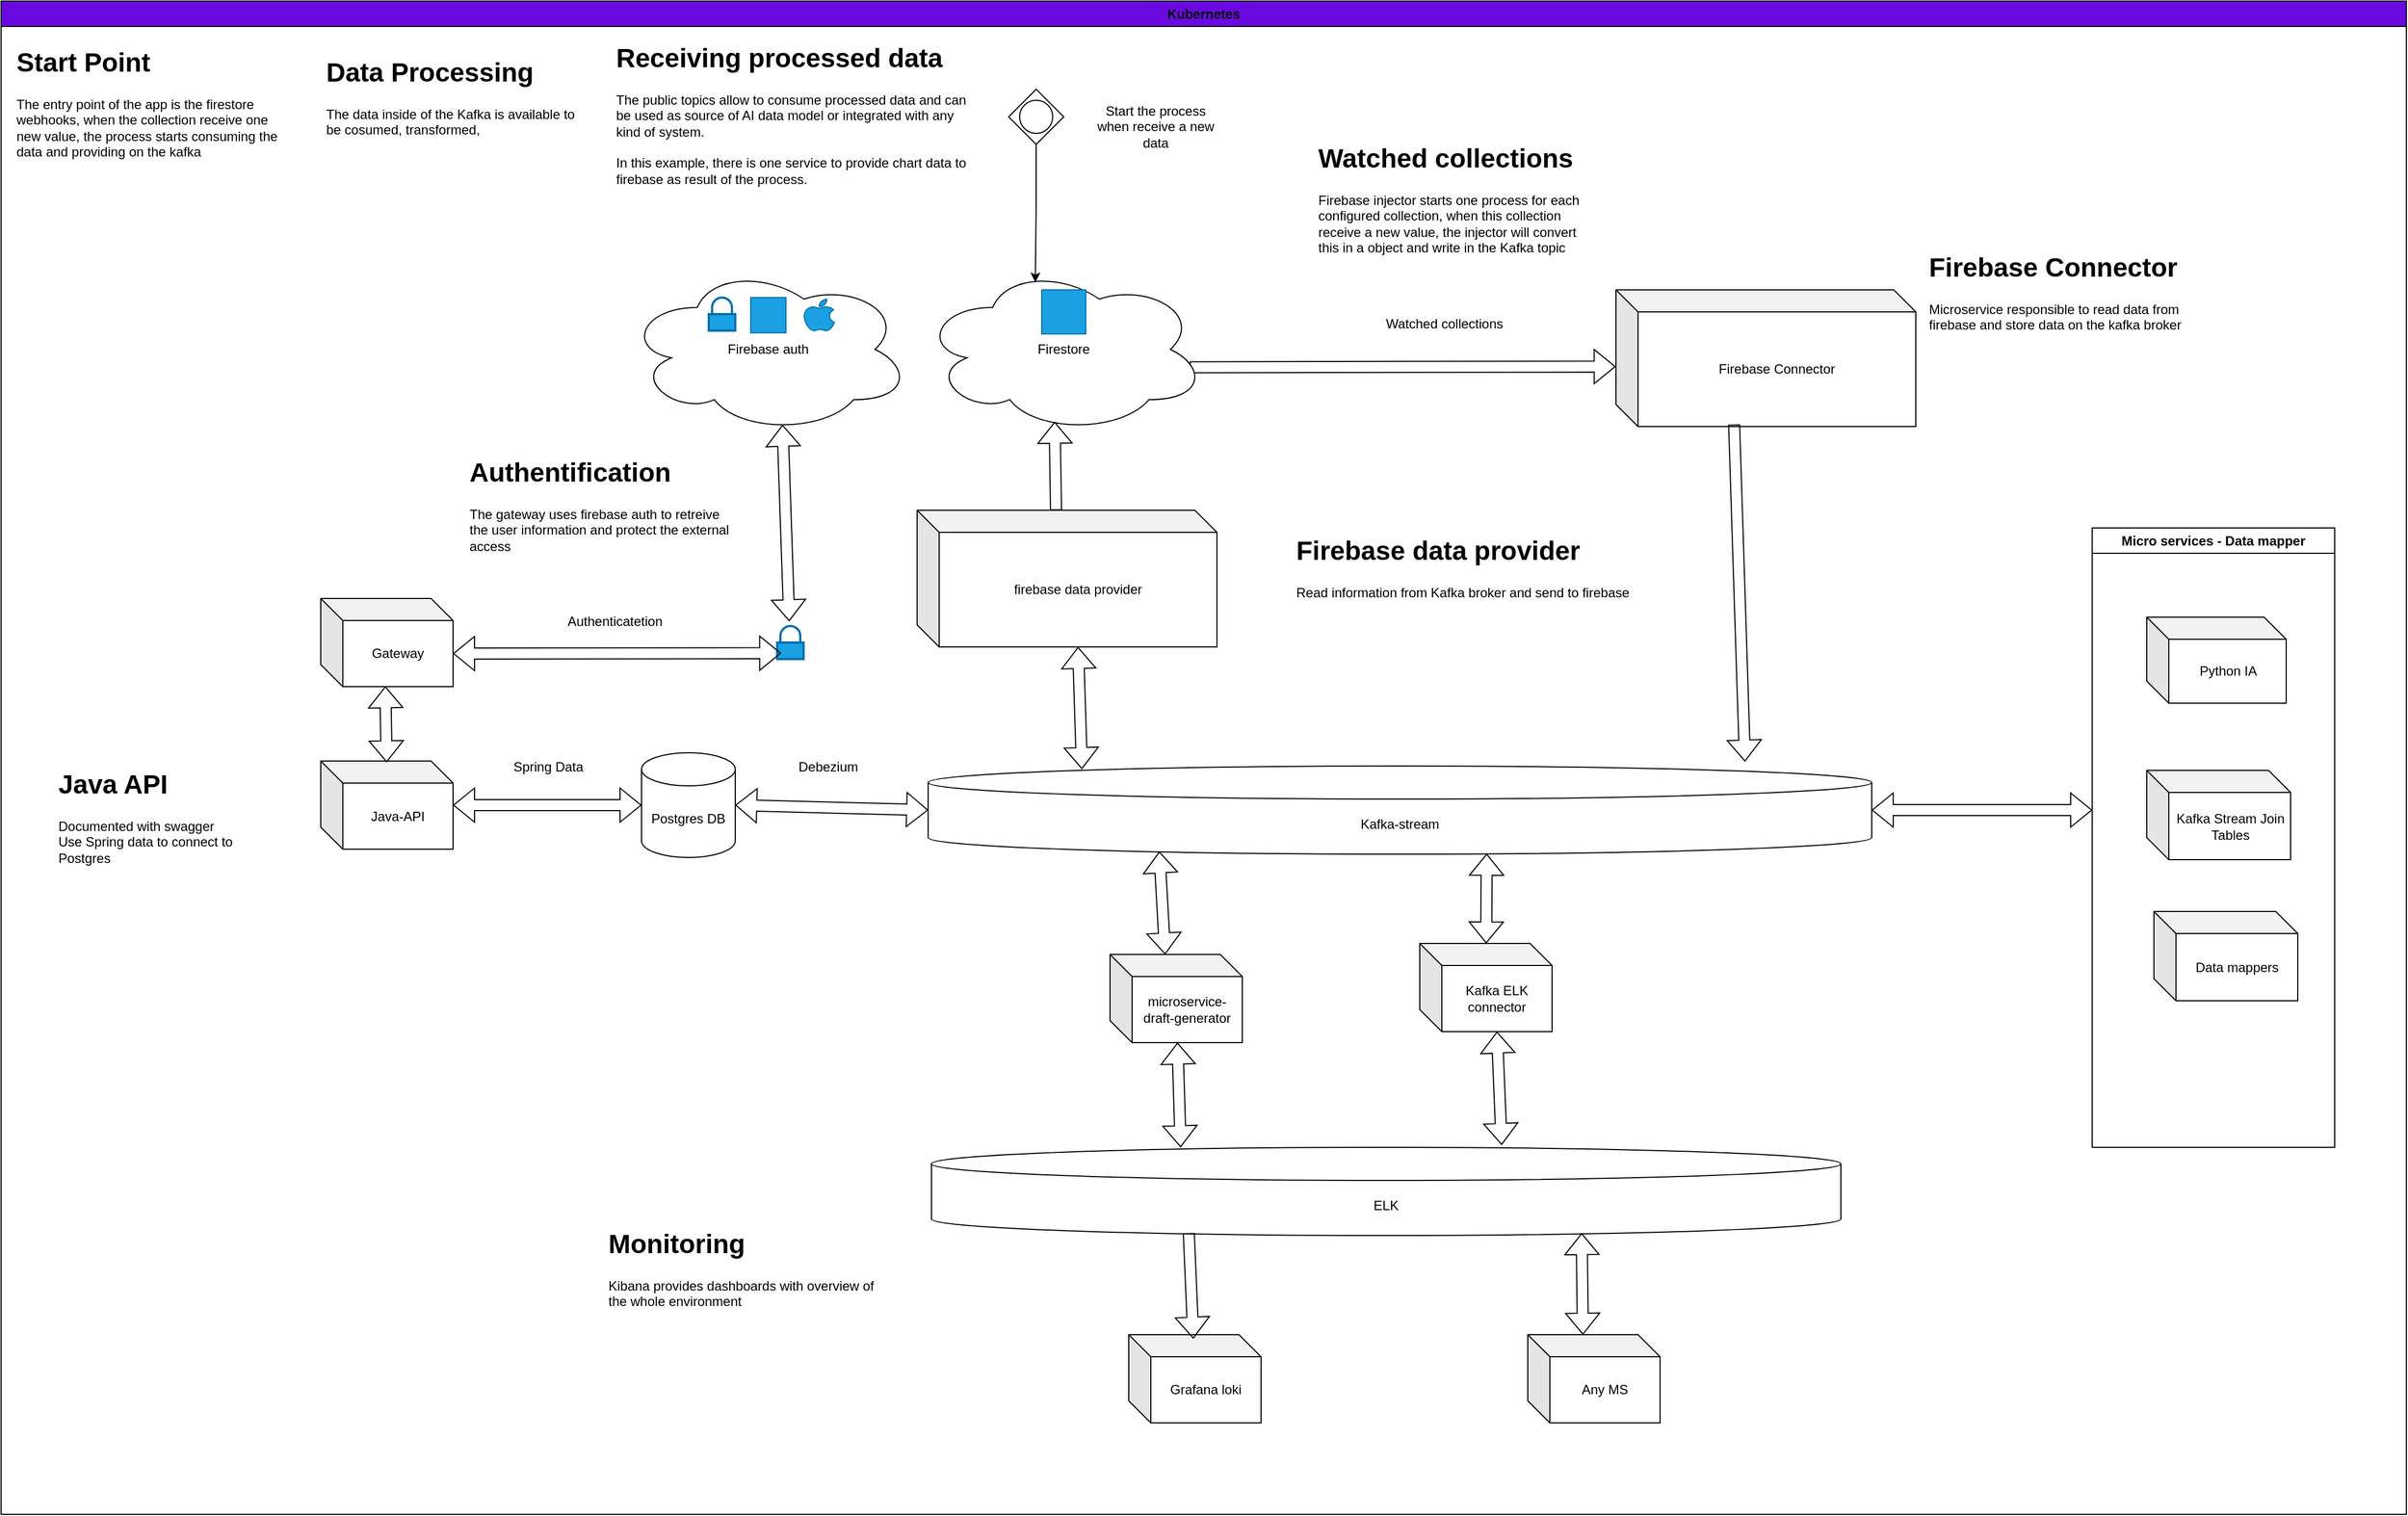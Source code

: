 <mxfile version="25.0.2">
  <diagram name="Page-1" id="Kc5pvPjDALnd5UTPwN8J">
    <mxGraphModel dx="2468" dy="2760" grid="0" gridSize="10" guides="1" tooltips="1" connect="1" arrows="1" fold="1" page="0" pageScale="1" pageWidth="850" pageHeight="1100" math="0" shadow="0">
      <root>
        <mxCell id="0" />
        <mxCell id="1" parent="0" />
        <mxCell id="FQKN6vaa_cV45zGIfi0E-1" value="Kubernetes" style="swimlane;whiteSpace=wrap;html=1;fillColor=#6B09E1;" vertex="1" parent="1">
          <mxGeometry x="631" y="-902" width="2182" height="1373" as="geometry" />
        </mxCell>
        <mxCell id="FQKN6vaa_cV45zGIfi0E-2" value="" style="shape=flexArrow;endArrow=classic;html=1;rounded=0;entryX=-0.001;entryY=0.561;entryDx=0;entryDy=0;entryPerimeter=0;exitX=0.943;exitY=0.607;exitDx=0;exitDy=0;exitPerimeter=0;" edge="1" parent="FQKN6vaa_cV45zGIfi0E-1" source="FQKN6vaa_cV45zGIfi0E-35" target="FQKN6vaa_cV45zGIfi0E-3">
          <mxGeometry width="50" height="50" relative="1" as="geometry">
            <mxPoint x="1132" y="331" as="sourcePoint" />
            <mxPoint x="1426" y="331" as="targetPoint" />
          </mxGeometry>
        </mxCell>
        <mxCell id="FQKN6vaa_cV45zGIfi0E-3" value="Firebase Connector" style="shape=cube;whiteSpace=wrap;html=1;boundedLbl=1;backgroundOutline=1;darkOpacity=0.05;darkOpacity2=0.1;" vertex="1" parent="FQKN6vaa_cV45zGIfi0E-1">
          <mxGeometry x="1465" y="262" width="272" height="124" as="geometry" />
        </mxCell>
        <mxCell id="FQKN6vaa_cV45zGIfi0E-4" value="Kafka-stream" style="shape=cylinder3;whiteSpace=wrap;html=1;boundedLbl=1;backgroundOutline=1;size=15;" vertex="1" parent="FQKN6vaa_cV45zGIfi0E-1">
          <mxGeometry x="841" y="694" width="856" height="80" as="geometry" />
        </mxCell>
        <mxCell id="FQKN6vaa_cV45zGIfi0E-5" value="Java-API" style="shape=cube;whiteSpace=wrap;html=1;boundedLbl=1;backgroundOutline=1;darkOpacity=0.05;darkOpacity2=0.1;" vertex="1" parent="FQKN6vaa_cV45zGIfi0E-1">
          <mxGeometry x="290" y="689.5" width="120" height="80" as="geometry" />
        </mxCell>
        <mxCell id="FQKN6vaa_cV45zGIfi0E-6" value="Kafka ELK connector" style="shape=cube;whiteSpace=wrap;html=1;boundedLbl=1;backgroundOutline=1;darkOpacity=0.05;darkOpacity2=0.1;" vertex="1" parent="FQKN6vaa_cV45zGIfi0E-1">
          <mxGeometry x="1287" y="855" width="120" height="80" as="geometry" />
        </mxCell>
        <mxCell id="FQKN6vaa_cV45zGIfi0E-7" value="ELK" style="shape=cylinder3;whiteSpace=wrap;html=1;boundedLbl=1;backgroundOutline=1;size=15;" vertex="1" parent="FQKN6vaa_cV45zGIfi0E-1">
          <mxGeometry x="844" y="1040" width="825" height="80" as="geometry" />
        </mxCell>
        <mxCell id="FQKN6vaa_cV45zGIfi0E-8" value="microservice-draft-generator" style="shape=cube;whiteSpace=wrap;html=1;boundedLbl=1;backgroundOutline=1;darkOpacity=0.05;darkOpacity2=0.1;" vertex="1" parent="FQKN6vaa_cV45zGIfi0E-1">
          <mxGeometry x="1006" y="865" width="120" height="80" as="geometry" />
        </mxCell>
        <mxCell id="FQKN6vaa_cV45zGIfi0E-9" value="Grafana loki" style="shape=cube;whiteSpace=wrap;html=1;boundedLbl=1;backgroundOutline=1;darkOpacity=0.05;darkOpacity2=0.1;" vertex="1" parent="FQKN6vaa_cV45zGIfi0E-1">
          <mxGeometry x="1023" y="1210" width="120" height="80" as="geometry" />
        </mxCell>
        <mxCell id="FQKN6vaa_cV45zGIfi0E-10" value="Postgres DB" style="shape=cylinder3;whiteSpace=wrap;html=1;boundedLbl=1;backgroundOutline=1;size=15;" vertex="1" parent="FQKN6vaa_cV45zGIfi0E-1">
          <mxGeometry x="581" y="682" width="85" height="95" as="geometry" />
        </mxCell>
        <mxCell id="FQKN6vaa_cV45zGIfi0E-11" value="Debezium" style="text;html=1;align=center;verticalAlign=middle;resizable=0;points=[];autosize=1;strokeColor=none;fillColor=none;" vertex="1" parent="FQKN6vaa_cV45zGIfi0E-1">
          <mxGeometry x="714" y="682" width="72" height="26" as="geometry" />
        </mxCell>
        <mxCell id="FQKN6vaa_cV45zGIfi0E-12" value="" style="shape=flexArrow;endArrow=classic;startArrow=classic;html=1;rounded=0;entryX=0.592;entryY=0.995;entryDx=0;entryDy=0;entryPerimeter=0;" edge="1" parent="FQKN6vaa_cV45zGIfi0E-1" source="FQKN6vaa_cV45zGIfi0E-6" target="FQKN6vaa_cV45zGIfi0E-4">
          <mxGeometry width="100" height="100" relative="1" as="geometry">
            <mxPoint x="1383" y="904" as="sourcePoint" />
            <mxPoint x="1483" y="804" as="targetPoint" />
          </mxGeometry>
        </mxCell>
        <mxCell id="FQKN6vaa_cV45zGIfi0E-13" value="" style="shape=flexArrow;endArrow=classic;startArrow=classic;html=1;rounded=0;entryX=0;entryY=0;entryDx=70;entryDy=80;entryPerimeter=0;exitX=0.627;exitY=-0.027;exitDx=0;exitDy=0;exitPerimeter=0;" edge="1" parent="FQKN6vaa_cV45zGIfi0E-1" source="FQKN6vaa_cV45zGIfi0E-7" target="FQKN6vaa_cV45zGIfi0E-6">
          <mxGeometry width="100" height="100" relative="1" as="geometry">
            <mxPoint x="1414" y="1085" as="sourcePoint" />
            <mxPoint x="1514" y="985" as="targetPoint" />
          </mxGeometry>
        </mxCell>
        <mxCell id="FQKN6vaa_cV45zGIfi0E-14" value="Micro services - Data mapper" style="swimlane;whiteSpace=wrap;html=1;" vertex="1" parent="FQKN6vaa_cV45zGIfi0E-1">
          <mxGeometry x="1897" y="478" width="220" height="562" as="geometry" />
        </mxCell>
        <mxCell id="FQKN6vaa_cV45zGIfi0E-15" value="Python IA" style="shape=cube;whiteSpace=wrap;html=1;boundedLbl=1;backgroundOutline=1;darkOpacity=0.05;darkOpacity2=0.1;" vertex="1" parent="FQKN6vaa_cV45zGIfi0E-14">
          <mxGeometry x="49.5" y="81" width="126.5" height="78" as="geometry" />
        </mxCell>
        <mxCell id="FQKN6vaa_cV45zGIfi0E-16" value="Kafka Stream Join Tables" style="shape=cube;whiteSpace=wrap;html=1;boundedLbl=1;backgroundOutline=1;darkOpacity=0.05;darkOpacity2=0.1;" vertex="1" parent="FQKN6vaa_cV45zGIfi0E-14">
          <mxGeometry x="49.5" y="220" width="130.5" height="81" as="geometry" />
        </mxCell>
        <mxCell id="FQKN6vaa_cV45zGIfi0E-17" value="Data mappers" style="shape=cube;whiteSpace=wrap;html=1;boundedLbl=1;backgroundOutline=1;darkOpacity=0.05;darkOpacity2=0.1;" vertex="1" parent="FQKN6vaa_cV45zGIfi0E-14">
          <mxGeometry x="56" y="348" width="130.5" height="81" as="geometry" />
        </mxCell>
        <mxCell id="FQKN6vaa_cV45zGIfi0E-18" value="" style="shape=flexArrow;endArrow=classic;startArrow=classic;html=1;rounded=0;exitX=1;exitY=0.5;exitDx=0;exitDy=0;exitPerimeter=0;" edge="1" parent="FQKN6vaa_cV45zGIfi0E-1" source="FQKN6vaa_cV45zGIfi0E-4">
          <mxGeometry width="100" height="100" relative="1" as="geometry">
            <mxPoint x="1694" y="694" as="sourcePoint" />
            <mxPoint x="1897" y="734" as="targetPoint" />
          </mxGeometry>
        </mxCell>
        <mxCell id="FQKN6vaa_cV45zGIfi0E-19" value="Any MS" style="shape=cube;whiteSpace=wrap;html=1;boundedLbl=1;backgroundOutline=1;darkOpacity=0.05;darkOpacity2=0.1;" vertex="1" parent="FQKN6vaa_cV45zGIfi0E-1">
          <mxGeometry x="1385" y="1210" width="120" height="80" as="geometry" />
        </mxCell>
        <mxCell id="FQKN6vaa_cV45zGIfi0E-20" value="&lt;h1 style=&quot;margin-top: 0px;&quot;&gt;Java API&lt;/h1&gt;&lt;div&gt;Documented with swagger&lt;/div&gt;&lt;div&gt;Use Spring data to connect to Postgres&lt;/div&gt;" style="text;html=1;whiteSpace=wrap;overflow=hidden;rounded=0;" vertex="1" parent="FQKN6vaa_cV45zGIfi0E-1">
          <mxGeometry x="50" y="689.5" width="180" height="120" as="geometry" />
        </mxCell>
        <mxCell id="FQKN6vaa_cV45zGIfi0E-21" value="" style="shape=flexArrow;endArrow=classic;startArrow=classic;html=1;rounded=0;entryX=0;entryY=0.5;entryDx=0;entryDy=0;entryPerimeter=0;exitX=1;exitY=0.5;exitDx=0;exitDy=0;exitPerimeter=0;" edge="1" parent="FQKN6vaa_cV45zGIfi0E-1" source="FQKN6vaa_cV45zGIfi0E-10" target="FQKN6vaa_cV45zGIfi0E-4">
          <mxGeometry width="100" height="100" relative="1" as="geometry">
            <mxPoint x="988" y="928" as="sourcePoint" />
            <mxPoint x="1088" y="828" as="targetPoint" />
          </mxGeometry>
        </mxCell>
        <mxCell id="FQKN6vaa_cV45zGIfi0E-22" value="" style="shape=flexArrow;endArrow=classic;startArrow=classic;html=1;rounded=0;entryX=0;entryY=0.5;entryDx=0;entryDy=0;entryPerimeter=0;" edge="1" parent="FQKN6vaa_cV45zGIfi0E-1" source="FQKN6vaa_cV45zGIfi0E-5" target="FQKN6vaa_cV45zGIfi0E-10">
          <mxGeometry width="100" height="100" relative="1" as="geometry">
            <mxPoint x="596" y="855.5" as="sourcePoint" />
            <mxPoint x="696" y="755.5" as="targetPoint" />
          </mxGeometry>
        </mxCell>
        <mxCell id="FQKN6vaa_cV45zGIfi0E-23" value="Spring Data" style="text;html=1;align=center;verticalAlign=middle;resizable=0;points=[];autosize=1;strokeColor=none;fillColor=none;" vertex="1" parent="FQKN6vaa_cV45zGIfi0E-1">
          <mxGeometry x="455" y="682" width="81" height="26" as="geometry" />
        </mxCell>
        <mxCell id="FQKN6vaa_cV45zGIfi0E-24" value="" style="shape=flexArrow;endArrow=classic;startArrow=classic;html=1;rounded=0;exitX=0.274;exitY=-0.001;exitDx=0;exitDy=0;exitPerimeter=0;" edge="1" parent="FQKN6vaa_cV45zGIfi0E-1" source="FQKN6vaa_cV45zGIfi0E-7" target="FQKN6vaa_cV45zGIfi0E-8">
          <mxGeometry width="100" height="100" relative="1" as="geometry">
            <mxPoint x="1128" y="805" as="sourcePoint" />
            <mxPoint x="1228" y="705" as="targetPoint" />
          </mxGeometry>
        </mxCell>
        <mxCell id="FQKN6vaa_cV45zGIfi0E-25" value="" style="shape=flexArrow;endArrow=classic;startArrow=classic;html=1;rounded=0;exitX=0;exitY=0;exitDx=50;exitDy=0;exitPerimeter=0;entryX=0.245;entryY=0.969;entryDx=0;entryDy=0;entryPerimeter=0;" edge="1" parent="FQKN6vaa_cV45zGIfi0E-1" source="FQKN6vaa_cV45zGIfi0E-8" target="FQKN6vaa_cV45zGIfi0E-4">
          <mxGeometry width="100" height="100" relative="1" as="geometry">
            <mxPoint x="1128" y="805" as="sourcePoint" />
            <mxPoint x="1228" y="705" as="targetPoint" />
          </mxGeometry>
        </mxCell>
        <mxCell id="FQKN6vaa_cV45zGIfi0E-26" value="Watched collections" style="text;html=1;align=center;verticalAlign=middle;resizable=0;points=[];autosize=1;strokeColor=none;fillColor=none;" vertex="1" parent="FQKN6vaa_cV45zGIfi0E-1">
          <mxGeometry x="1247" y="280" width="124" height="26" as="geometry" />
        </mxCell>
        <mxCell id="FQKN6vaa_cV45zGIfi0E-27" value="" style="shape=flexArrow;endArrow=classic;html=1;rounded=0;exitX=0.394;exitY=0.985;exitDx=0;exitDy=0;exitPerimeter=0;" edge="1" parent="FQKN6vaa_cV45zGIfi0E-1" source="FQKN6vaa_cV45zGIfi0E-3">
          <mxGeometry width="50" height="50" relative="1" as="geometry">
            <mxPoint x="1575" y="502" as="sourcePoint" />
            <mxPoint x="1582" y="690" as="targetPoint" />
          </mxGeometry>
        </mxCell>
        <mxCell id="FQKN6vaa_cV45zGIfi0E-28" value="&lt;h1 style=&quot;margin-top: 0px;&quot;&gt;Firebase Connector&lt;/h1&gt;&lt;p&gt;Microservice responsible to read data from firebase and store data on the kafka broker&lt;/p&gt;" style="text;html=1;whiteSpace=wrap;overflow=hidden;rounded=0;" vertex="1" parent="FQKN6vaa_cV45zGIfi0E-1">
          <mxGeometry x="1747" y="221" width="243" height="120" as="geometry" />
        </mxCell>
        <mxCell id="FQKN6vaa_cV45zGIfi0E-29" value="firebase data provider" style="shape=cube;whiteSpace=wrap;html=1;boundedLbl=1;backgroundOutline=1;darkOpacity=0.05;darkOpacity2=0.1;" vertex="1" parent="FQKN6vaa_cV45zGIfi0E-1">
          <mxGeometry x="831" y="462" width="272" height="124" as="geometry" />
        </mxCell>
        <mxCell id="FQKN6vaa_cV45zGIfi0E-30" value="&lt;h1 style=&quot;margin-top: 0px;&quot;&gt;Firebase data provider&lt;/h1&gt;&lt;p&gt;Read information from Kafka broker and send to firebase&lt;/p&gt;" style="text;html=1;whiteSpace=wrap;overflow=hidden;rounded=0;" vertex="1" parent="FQKN6vaa_cV45zGIfi0E-1">
          <mxGeometry x="1173" y="478" width="324" height="82" as="geometry" />
        </mxCell>
        <mxCell id="FQKN6vaa_cV45zGIfi0E-31" value="" style="shape=flexArrow;endArrow=classic;startArrow=classic;html=1;rounded=0;entryX=0.715;entryY=0.973;entryDx=0;entryDy=0;entryPerimeter=0;exitX=0;exitY=0;exitDx=50;exitDy=0;exitPerimeter=0;" edge="1" parent="FQKN6vaa_cV45zGIfi0E-1" source="FQKN6vaa_cV45zGIfi0E-19" target="FQKN6vaa_cV45zGIfi0E-7">
          <mxGeometry width="100" height="100" relative="1" as="geometry">
            <mxPoint x="1195" y="1288" as="sourcePoint" />
            <mxPoint x="1295" y="1188" as="targetPoint" />
          </mxGeometry>
        </mxCell>
        <mxCell id="FQKN6vaa_cV45zGIfi0E-32" value="" style="shape=flexArrow;endArrow=classic;html=1;rounded=0;entryX=0.488;entryY=0.045;entryDx=0;entryDy=0;entryPerimeter=0;exitX=0.283;exitY=0.973;exitDx=0;exitDy=0;exitPerimeter=0;" edge="1" parent="FQKN6vaa_cV45zGIfi0E-1" source="FQKN6vaa_cV45zGIfi0E-7" target="FQKN6vaa_cV45zGIfi0E-9">
          <mxGeometry width="50" height="50" relative="1" as="geometry">
            <mxPoint x="1003" y="1187" as="sourcePoint" />
            <mxPoint x="1053" y="1137" as="targetPoint" />
          </mxGeometry>
        </mxCell>
        <mxCell id="FQKN6vaa_cV45zGIfi0E-33" value="" style="shape=flexArrow;endArrow=classic;startArrow=classic;html=1;rounded=0;entryX=0.163;entryY=0.035;entryDx=0;entryDy=0;entryPerimeter=0;" edge="1" parent="FQKN6vaa_cV45zGIfi0E-1" target="FQKN6vaa_cV45zGIfi0E-4">
          <mxGeometry width="100" height="100" relative="1" as="geometry">
            <mxPoint x="977" y="586" as="sourcePoint" />
            <mxPoint x="1078" y="434" as="targetPoint" />
          </mxGeometry>
        </mxCell>
        <mxCell id="FQKN6vaa_cV45zGIfi0E-34" value="&lt;h1 style=&quot;margin-top: 0px;&quot;&gt;Watched collections&lt;/h1&gt;&lt;p&gt;Firebase injector starts one process for each configured collection, when this collection receive a new value, the injector will convert this in a object and write in the Kafka topic&lt;/p&gt;" style="text;html=1;whiteSpace=wrap;overflow=hidden;rounded=0;" vertex="1" parent="FQKN6vaa_cV45zGIfi0E-1">
          <mxGeometry x="1193" y="122" width="243" height="120" as="geometry" />
        </mxCell>
        <mxCell id="FQKN6vaa_cV45zGIfi0E-35" value="Firestore" style="ellipse;shape=cloud;whiteSpace=wrap;html=1;" vertex="1" parent="FQKN6vaa_cV45zGIfi0E-1">
          <mxGeometry x="835" y="240" width="258" height="152" as="geometry" />
        </mxCell>
        <mxCell id="FQKN6vaa_cV45zGIfi0E-36" value="" style="points=[];aspect=fixed;html=1;align=center;shadow=0;dashed=0;fillColor=#1ba1e2;strokeColor=#006EAF;shape=mxgraph.alibaba_cloud.realtime_compute;fontColor=#ffffff;" vertex="1" parent="FQKN6vaa_cV45zGIfi0E-1">
          <mxGeometry x="944" y="262" width="40" height="40" as="geometry" />
        </mxCell>
        <mxCell id="FQKN6vaa_cV45zGIfi0E-37" value="&lt;h1 style=&quot;margin-top: 0px;&quot;&gt;Start Point&lt;/h1&gt;&lt;p&gt;The entry point of the app is the firestore webhooks, when the collection receive one new value, the process starts consuming the data and providing on the kafka&lt;/p&gt;" style="text;html=1;whiteSpace=wrap;overflow=hidden;rounded=0;" vertex="1" parent="FQKN6vaa_cV45zGIfi0E-1">
          <mxGeometry x="12" y="35" width="243" height="120" as="geometry" />
        </mxCell>
        <mxCell id="FQKN6vaa_cV45zGIfi0E-38" value="&lt;h1 style=&quot;margin-top: 0px;&quot;&gt;Data Processing&lt;/h1&gt;&lt;p&gt;The data inside of the Kafka is available to be cosumed, transformed,&amp;nbsp;&lt;/p&gt;" style="text;html=1;whiteSpace=wrap;overflow=hidden;rounded=0;" vertex="1" parent="FQKN6vaa_cV45zGIfi0E-1">
          <mxGeometry x="293" y="43.5" width="243" height="120" as="geometry" />
        </mxCell>
        <mxCell id="FQKN6vaa_cV45zGIfi0E-39" value="&lt;h1 style=&quot;margin-top: 0px;&quot;&gt;Receiving processed data&lt;/h1&gt;&lt;p&gt;The public topics allow to consume processed data and can be used&lt;span style=&quot;background-color: initial;&quot;&gt;&amp;nbsp;as source of AI data model or integrated with any kind of system.&amp;nbsp;&lt;br&gt;&lt;br&gt;In this example, there is one service to provide chart data to firebase as result of the process.&lt;/span&gt;&lt;/p&gt;" style="text;html=1;whiteSpace=wrap;overflow=hidden;rounded=0;" vertex="1" parent="FQKN6vaa_cV45zGIfi0E-1">
          <mxGeometry x="555.5" y="31" width="321" height="140" as="geometry" />
        </mxCell>
        <mxCell id="FQKN6vaa_cV45zGIfi0E-40" value="" style="points=[[0.25,0.25,0],[0.5,0,0],[0.75,0.25,0],[1,0.5,0],[0.75,0.75,0],[0.5,1,0],[0.25,0.75,0],[0,0.5,0]];shape=mxgraph.bpmn.gateway2;html=1;verticalLabelPosition=bottom;labelBackgroundColor=#ffffff;verticalAlign=top;align=center;perimeter=rhombusPerimeter;outlineConnect=0;outline=standard;symbol=general;" vertex="1" parent="FQKN6vaa_cV45zGIfi0E-1">
          <mxGeometry x="914" y="80" width="50" height="50" as="geometry" />
        </mxCell>
        <mxCell id="FQKN6vaa_cV45zGIfi0E-41" value="Start the process when receive a new data" style="text;html=1;align=center;verticalAlign=middle;whiteSpace=wrap;rounded=0;" vertex="1" parent="FQKN6vaa_cV45zGIfi0E-1">
          <mxGeometry x="986" y="92" width="123" height="43" as="geometry" />
        </mxCell>
        <mxCell id="FQKN6vaa_cV45zGIfi0E-42" style="edgeStyle=orthogonalEdgeStyle;rounded=0;orthogonalLoop=1;jettySize=auto;html=1;entryX=0.4;entryY=0.1;entryDx=0;entryDy=0;entryPerimeter=0;" edge="1" parent="FQKN6vaa_cV45zGIfi0E-1" source="FQKN6vaa_cV45zGIfi0E-40" target="FQKN6vaa_cV45zGIfi0E-35">
          <mxGeometry relative="1" as="geometry" />
        </mxCell>
        <mxCell id="FQKN6vaa_cV45zGIfi0E-43" value="" style="shape=flexArrow;endArrow=classic;html=1;rounded=0;exitX=0;exitY=0;exitDx=126;exitDy=0;exitPerimeter=0;entryX=0.468;entryY=0.932;entryDx=0;entryDy=0;entryPerimeter=0;" edge="1" parent="FQKN6vaa_cV45zGIfi0E-1" source="FQKN6vaa_cV45zGIfi0E-29" target="FQKN6vaa_cV45zGIfi0E-35">
          <mxGeometry width="50" height="50" relative="1" as="geometry">
            <mxPoint x="736" y="299" as="sourcePoint" />
            <mxPoint x="786" y="249" as="targetPoint" />
          </mxGeometry>
        </mxCell>
        <mxCell id="FQKN6vaa_cV45zGIfi0E-44" value="Gateway" style="shape=cube;whiteSpace=wrap;html=1;boundedLbl=1;backgroundOutline=1;darkOpacity=0.05;darkOpacity2=0.1;" vertex="1" parent="FQKN6vaa_cV45zGIfi0E-1">
          <mxGeometry x="290" y="542" width="120" height="80" as="geometry" />
        </mxCell>
        <mxCell id="FQKN6vaa_cV45zGIfi0E-45" value="Firebase auth" style="ellipse;shape=cloud;whiteSpace=wrap;html=1;" vertex="1" parent="FQKN6vaa_cV45zGIfi0E-1">
          <mxGeometry x="567" y="240" width="258" height="152" as="geometry" />
        </mxCell>
        <mxCell id="FQKN6vaa_cV45zGIfi0E-46" value="" style="html=1;verticalLabelPosition=bottom;align=center;labelBackgroundColor=#ffffff;verticalAlign=top;strokeWidth=2;strokeColor=#006EAF;shadow=0;dashed=0;shape=mxgraph.ios7.icons.locked;fillColor=#1ba1e2;fontColor=#ffffff;" vertex="1" parent="FQKN6vaa_cV45zGIfi0E-1">
          <mxGeometry x="642" y="269" width="24" height="30" as="geometry" />
        </mxCell>
        <mxCell id="FQKN6vaa_cV45zGIfi0E-47" value="" style="sketch=0;verticalLabelPosition=bottom;sketch=0;aspect=fixed;html=1;verticalAlign=top;strokeColor=#006EAF;fillColor=#1ba1e2;align=center;outlineConnect=0;pointerEvents=1;shape=mxgraph.citrix2.authentication_google;fontColor=#ffffff;" vertex="1" parent="FQKN6vaa_cV45zGIfi0E-1">
          <mxGeometry x="680" y="269" width="32" height="32" as="geometry" />
        </mxCell>
        <mxCell id="FQKN6vaa_cV45zGIfi0E-48" value="" style="dashed=0;outlineConnect=0;html=1;align=center;labelPosition=center;verticalLabelPosition=bottom;verticalAlign=top;shape=mxgraph.weblogos.apple;fillColor=#1ba1e2;strokeColor=#006EAF;fontColor=#ffffff;" vertex="1" parent="FQKN6vaa_cV45zGIfi0E-1">
          <mxGeometry x="728" y="270.5" width="28" height="29" as="geometry" />
        </mxCell>
        <mxCell id="FQKN6vaa_cV45zGIfi0E-49" value="" style="html=1;verticalLabelPosition=bottom;align=center;labelBackgroundColor=#ffffff;verticalAlign=top;strokeWidth=2;strokeColor=#006EAF;shadow=0;dashed=0;shape=mxgraph.ios7.icons.locked;fillColor=#1ba1e2;fontColor=#ffffff;" vertex="1" parent="FQKN6vaa_cV45zGIfi0E-1">
          <mxGeometry x="704" y="567" width="24" height="30" as="geometry" />
        </mxCell>
        <mxCell id="FQKN6vaa_cV45zGIfi0E-50" value="" style="shape=flexArrow;endArrow=classic;startArrow=classic;html=1;rounded=0;entryX=0.55;entryY=0.95;entryDx=0;entryDy=0;entryPerimeter=0;exitX=0.458;exitY=-0.144;exitDx=0;exitDy=0;exitPerimeter=0;" edge="1" parent="FQKN6vaa_cV45zGIfi0E-1" source="FQKN6vaa_cV45zGIfi0E-49" target="FQKN6vaa_cV45zGIfi0E-45">
          <mxGeometry width="100" height="100" relative="1" as="geometry">
            <mxPoint x="600" y="565" as="sourcePoint" />
            <mxPoint x="700" y="465" as="targetPoint" />
          </mxGeometry>
        </mxCell>
        <mxCell id="FQKN6vaa_cV45zGIfi0E-51" value="" style="shape=flexArrow;endArrow=classic;startArrow=classic;html=1;rounded=0;exitX=0;exitY=0;exitDx=120;exitDy=50;exitPerimeter=0;entryX=0.153;entryY=0.822;entryDx=0;entryDy=0;entryPerimeter=0;" edge="1" parent="FQKN6vaa_cV45zGIfi0E-1" source="FQKN6vaa_cV45zGIfi0E-44" target="FQKN6vaa_cV45zGIfi0E-49">
          <mxGeometry width="100" height="100" relative="1" as="geometry">
            <mxPoint x="600" y="565" as="sourcePoint" />
            <mxPoint x="700" y="465" as="targetPoint" />
          </mxGeometry>
        </mxCell>
        <mxCell id="FQKN6vaa_cV45zGIfi0E-52" value="" style="shape=flexArrow;endArrow=classic;startArrow=classic;html=1;rounded=0;exitX=0.498;exitY=0.015;exitDx=0;exitDy=0;exitPerimeter=0;entryX=0.488;entryY=0.996;entryDx=0;entryDy=0;entryPerimeter=0;" edge="1" parent="FQKN6vaa_cV45zGIfi0E-1" source="FQKN6vaa_cV45zGIfi0E-5" target="FQKN6vaa_cV45zGIfi0E-44">
          <mxGeometry width="100" height="100" relative="1" as="geometry">
            <mxPoint x="344" y="565" as="sourcePoint" />
            <mxPoint x="411" y="482" as="targetPoint" />
          </mxGeometry>
        </mxCell>
        <mxCell id="FQKN6vaa_cV45zGIfi0E-53" value="Authenticatetion" style="text;html=1;align=center;verticalAlign=middle;whiteSpace=wrap;rounded=0;" vertex="1" parent="FQKN6vaa_cV45zGIfi0E-1">
          <mxGeometry x="527" y="548" width="60" height="30" as="geometry" />
        </mxCell>
        <mxCell id="FQKN6vaa_cV45zGIfi0E-54" value="&lt;h1 style=&quot;margin-top: 0px;&quot;&gt;Authentification&lt;/h1&gt;&lt;p&gt;The gateway uses firebase auth to retreive the user information and protect the external access&lt;/p&gt;" style="text;html=1;whiteSpace=wrap;overflow=hidden;rounded=0;" vertex="1" parent="FQKN6vaa_cV45zGIfi0E-1">
          <mxGeometry x="423" y="407" width="243" height="120" as="geometry" />
        </mxCell>
        <mxCell id="FQKN6vaa_cV45zGIfi0E-55" value="&lt;h1 style=&quot;margin-top: 0px;&quot;&gt;Monitoring&lt;/h1&gt;&lt;p&gt;Kibana provides dashboards with overview of the whole environment&lt;/p&gt;" style="text;html=1;whiteSpace=wrap;overflow=hidden;rounded=0;" vertex="1" parent="FQKN6vaa_cV45zGIfi0E-1">
          <mxGeometry x="549" y="1107" width="243" height="120" as="geometry" />
        </mxCell>
      </root>
    </mxGraphModel>
  </diagram>
</mxfile>

